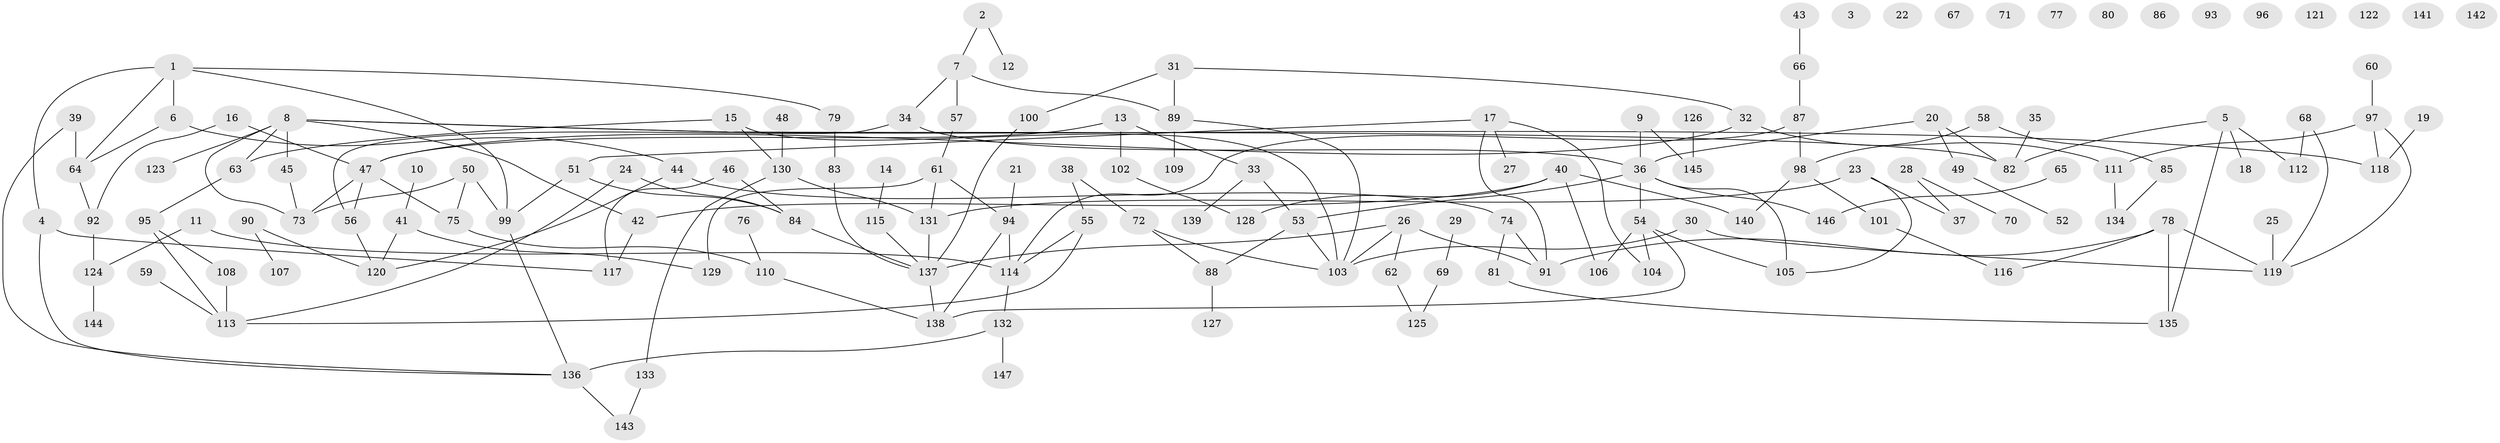 // coarse degree distribution, {7: 0.07894736842105263, 5: 0.039473684210526314, 10: 0.013157894736842105, 6: 0.039473684210526314, 2: 0.25, 3: 0.27631578947368424, 4: 0.11842105263157894, 1: 0.18421052631578946}
// Generated by graph-tools (version 1.1) at 2025/48/03/04/25 22:48:06]
// undirected, 147 vertices, 180 edges
graph export_dot {
  node [color=gray90,style=filled];
  1;
  2;
  3;
  4;
  5;
  6;
  7;
  8;
  9;
  10;
  11;
  12;
  13;
  14;
  15;
  16;
  17;
  18;
  19;
  20;
  21;
  22;
  23;
  24;
  25;
  26;
  27;
  28;
  29;
  30;
  31;
  32;
  33;
  34;
  35;
  36;
  37;
  38;
  39;
  40;
  41;
  42;
  43;
  44;
  45;
  46;
  47;
  48;
  49;
  50;
  51;
  52;
  53;
  54;
  55;
  56;
  57;
  58;
  59;
  60;
  61;
  62;
  63;
  64;
  65;
  66;
  67;
  68;
  69;
  70;
  71;
  72;
  73;
  74;
  75;
  76;
  77;
  78;
  79;
  80;
  81;
  82;
  83;
  84;
  85;
  86;
  87;
  88;
  89;
  90;
  91;
  92;
  93;
  94;
  95;
  96;
  97;
  98;
  99;
  100;
  101;
  102;
  103;
  104;
  105;
  106;
  107;
  108;
  109;
  110;
  111;
  112;
  113;
  114;
  115;
  116;
  117;
  118;
  119;
  120;
  121;
  122;
  123;
  124;
  125;
  126;
  127;
  128;
  129;
  130;
  131;
  132;
  133;
  134;
  135;
  136;
  137;
  138;
  139;
  140;
  141;
  142;
  143;
  144;
  145;
  146;
  147;
  1 -- 4;
  1 -- 6;
  1 -- 64;
  1 -- 79;
  1 -- 99;
  2 -- 7;
  2 -- 12;
  4 -- 117;
  4 -- 136;
  5 -- 18;
  5 -- 82;
  5 -- 112;
  5 -- 135;
  6 -- 44;
  6 -- 64;
  7 -- 34;
  7 -- 57;
  7 -- 89;
  8 -- 42;
  8 -- 45;
  8 -- 63;
  8 -- 73;
  8 -- 82;
  8 -- 118;
  8 -- 123;
  9 -- 36;
  9 -- 145;
  10 -- 41;
  11 -- 114;
  11 -- 124;
  13 -- 33;
  13 -- 47;
  13 -- 102;
  14 -- 115;
  15 -- 63;
  15 -- 103;
  15 -- 130;
  16 -- 47;
  16 -- 92;
  17 -- 27;
  17 -- 51;
  17 -- 91;
  17 -- 104;
  19 -- 118;
  20 -- 36;
  20 -- 49;
  20 -- 82;
  21 -- 94;
  23 -- 37;
  23 -- 105;
  23 -- 131;
  24 -- 84;
  24 -- 113;
  25 -- 119;
  26 -- 62;
  26 -- 91;
  26 -- 103;
  26 -- 137;
  28 -- 37;
  28 -- 70;
  29 -- 69;
  30 -- 103;
  30 -- 119;
  31 -- 32;
  31 -- 89;
  31 -- 100;
  32 -- 47;
  32 -- 111;
  33 -- 53;
  33 -- 139;
  34 -- 36;
  34 -- 56;
  35 -- 82;
  36 -- 53;
  36 -- 54;
  36 -- 105;
  36 -- 146;
  38 -- 55;
  38 -- 72;
  39 -- 64;
  39 -- 136;
  40 -- 42;
  40 -- 106;
  40 -- 128;
  40 -- 140;
  41 -- 120;
  41 -- 129;
  42 -- 117;
  43 -- 66;
  44 -- 74;
  44 -- 120;
  45 -- 73;
  46 -- 84;
  46 -- 117;
  47 -- 56;
  47 -- 73;
  47 -- 75;
  48 -- 130;
  49 -- 52;
  50 -- 73;
  50 -- 75;
  50 -- 99;
  51 -- 84;
  51 -- 99;
  53 -- 88;
  53 -- 103;
  54 -- 104;
  54 -- 105;
  54 -- 106;
  54 -- 138;
  55 -- 113;
  55 -- 114;
  56 -- 120;
  57 -- 61;
  58 -- 85;
  58 -- 98;
  59 -- 113;
  60 -- 97;
  61 -- 94;
  61 -- 129;
  61 -- 131;
  62 -- 125;
  63 -- 95;
  64 -- 92;
  65 -- 146;
  66 -- 87;
  68 -- 112;
  68 -- 119;
  69 -- 125;
  72 -- 88;
  72 -- 103;
  74 -- 81;
  74 -- 91;
  75 -- 110;
  76 -- 110;
  78 -- 91;
  78 -- 116;
  78 -- 119;
  78 -- 135;
  79 -- 83;
  81 -- 135;
  83 -- 137;
  84 -- 137;
  85 -- 134;
  87 -- 98;
  87 -- 114;
  88 -- 127;
  89 -- 103;
  89 -- 109;
  90 -- 107;
  90 -- 120;
  92 -- 124;
  94 -- 114;
  94 -- 138;
  95 -- 108;
  95 -- 113;
  97 -- 111;
  97 -- 118;
  97 -- 119;
  98 -- 101;
  98 -- 140;
  99 -- 136;
  100 -- 137;
  101 -- 116;
  102 -- 128;
  108 -- 113;
  110 -- 138;
  111 -- 134;
  114 -- 132;
  115 -- 137;
  124 -- 144;
  126 -- 145;
  130 -- 131;
  130 -- 133;
  131 -- 137;
  132 -- 136;
  132 -- 147;
  133 -- 143;
  136 -- 143;
  137 -- 138;
}
